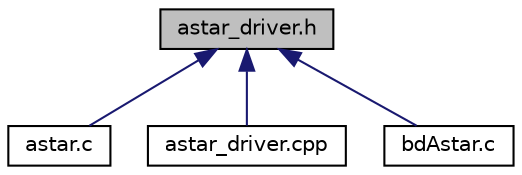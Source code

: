 digraph "astar_driver.h"
{
  edge [fontname="Helvetica",fontsize="10",labelfontname="Helvetica",labelfontsize="10"];
  node [fontname="Helvetica",fontsize="10",shape=record];
  Node6 [label="astar_driver.h",height=0.2,width=0.4,color="black", fillcolor="grey75", style="filled", fontcolor="black"];
  Node6 -> Node7 [dir="back",color="midnightblue",fontsize="10",style="solid",fontname="Helvetica"];
  Node7 [label="astar.c",height=0.2,width=0.4,color="black", fillcolor="white", style="filled",URL="$astar_8c.html"];
  Node6 -> Node8 [dir="back",color="midnightblue",fontsize="10",style="solid",fontname="Helvetica"];
  Node8 [label="astar_driver.cpp",height=0.2,width=0.4,color="black", fillcolor="white", style="filled",URL="$astar__driver_8cpp.html"];
  Node6 -> Node9 [dir="back",color="midnightblue",fontsize="10",style="solid",fontname="Helvetica"];
  Node9 [label="bdAstar.c",height=0.2,width=0.4,color="black", fillcolor="white", style="filled",URL="$bdAstar_8c.html"];
}
